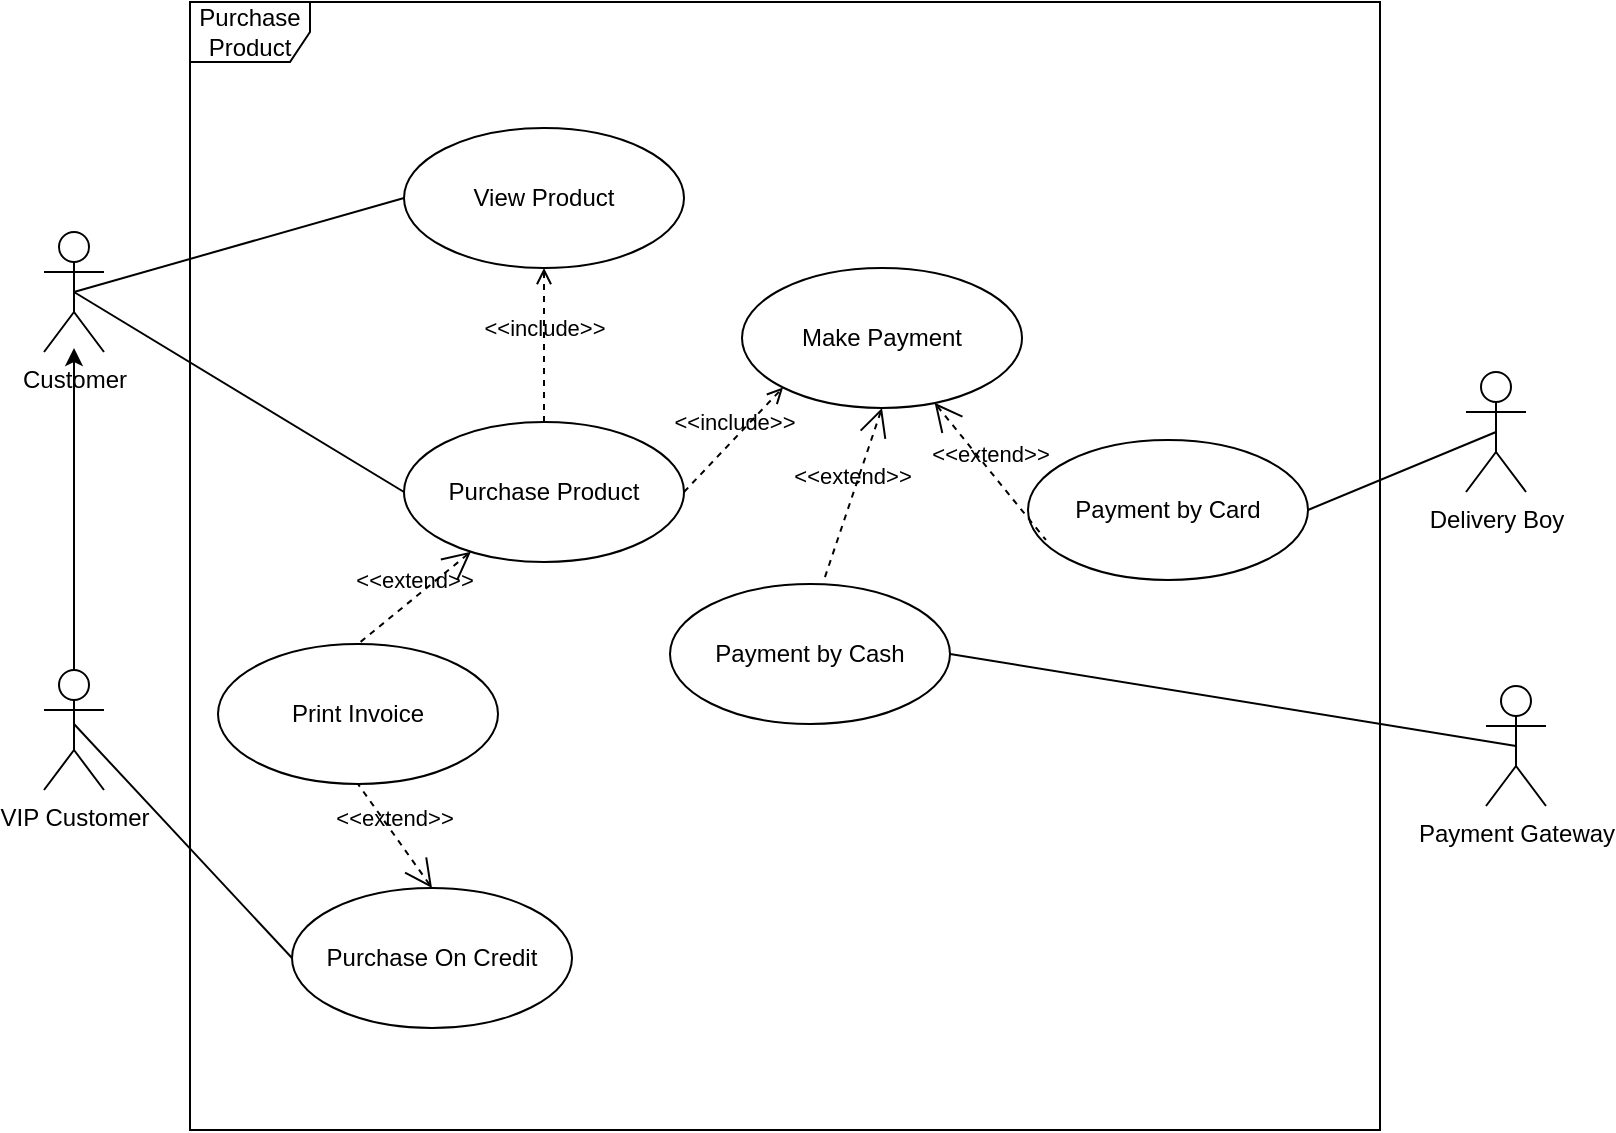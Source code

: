 <mxfile version="13.7.3" type="google" pages="3"><diagram id="-9plDRPbc1UW9rqlrqV8" name="Page-1"><mxGraphModel dx="868" dy="450" grid="0" gridSize="10" guides="1" tooltips="1" connect="1" arrows="1" fold="1" page="1" pageScale="1" pageWidth="1169" pageHeight="827" math="0" shadow="0"><root><mxCell id="0"/><mxCell id="1" parent="0"/><mxCell id="_B5rBHHADGjKw4k75PTC-1" value="&lt;font style=&quot;font-size: 12px&quot;&gt;Purchase Product&lt;/font&gt;" style="shape=umlFrame;whiteSpace=wrap;html=1;" vertex="1" parent="1"><mxGeometry x="126" y="3" width="595" height="564" as="geometry"/></mxCell><mxCell id="_B5rBHHADGjKw4k75PTC-2" value="Customer" style="shape=umlActor;verticalLabelPosition=bottom;verticalAlign=top;html=1;" vertex="1" parent="1"><mxGeometry x="53" y="118" width="30" height="60" as="geometry"/></mxCell><mxCell id="_B5rBHHADGjKw4k75PTC-9" style="edgeStyle=orthogonalEdgeStyle;rounded=0;orthogonalLoop=1;jettySize=auto;html=1;" edge="1" parent="1" source="_B5rBHHADGjKw4k75PTC-5"><mxGeometry relative="1" as="geometry"><mxPoint x="68" y="176" as="targetPoint"/></mxGeometry></mxCell><mxCell id="_B5rBHHADGjKw4k75PTC-5" value="VIP Customer" style="shape=umlActor;verticalLabelPosition=bottom;verticalAlign=top;html=1;" vertex="1" parent="1"><mxGeometry x="53" y="337" width="30" height="60" as="geometry"/></mxCell><mxCell id="_B5rBHHADGjKw4k75PTC-10" value="View Product" style="ellipse;whiteSpace=wrap;html=1;" vertex="1" parent="1"><mxGeometry x="233" y="66" width="140" height="70" as="geometry"/></mxCell><mxCell id="_B5rBHHADGjKw4k75PTC-11" value="Purchase Product" style="ellipse;whiteSpace=wrap;html=1;" vertex="1" parent="1"><mxGeometry x="233" y="213" width="140" height="70" as="geometry"/></mxCell><mxCell id="_B5rBHHADGjKw4k75PTC-17" value="Make Payment" style="ellipse;whiteSpace=wrap;html=1;" vertex="1" parent="1"><mxGeometry x="402" y="136" width="140" height="70" as="geometry"/></mxCell><mxCell id="_B5rBHHADGjKw4k75PTC-18" value="Delivery Boy" style="shape=umlActor;verticalLabelPosition=bottom;verticalAlign=top;html=1;" vertex="1" parent="1"><mxGeometry x="764" y="188" width="30" height="60" as="geometry"/></mxCell><mxCell id="_B5rBHHADGjKw4k75PTC-21" value="" style="endArrow=none;html=1;exitX=0.5;exitY=0.5;exitDx=0;exitDy=0;exitPerimeter=0;entryX=0;entryY=0.5;entryDx=0;entryDy=0;" edge="1" parent="1" source="_B5rBHHADGjKw4k75PTC-2" target="_B5rBHHADGjKw4k75PTC-10"><mxGeometry width="50" height="50" relative="1" as="geometry"><mxPoint x="103" y="164" as="sourcePoint"/><mxPoint x="153" y="114" as="targetPoint"/></mxGeometry></mxCell><mxCell id="_B5rBHHADGjKw4k75PTC-22" value="" style="endArrow=none;html=1;exitX=0.5;exitY=0.5;exitDx=0;exitDy=0;exitPerimeter=0;entryX=0;entryY=0.5;entryDx=0;entryDy=0;" edge="1" parent="1" source="_B5rBHHADGjKw4k75PTC-2" target="_B5rBHHADGjKw4k75PTC-11"><mxGeometry width="50" height="50" relative="1" as="geometry"><mxPoint x="78" y="158" as="sourcePoint"/><mxPoint x="312" y="100" as="targetPoint"/></mxGeometry></mxCell><mxCell id="_B5rBHHADGjKw4k75PTC-23" value="&amp;lt;&amp;lt;include&amp;gt;&amp;gt;" style="edgeStyle=none;html=1;endArrow=open;verticalAlign=bottom;dashed=1;labelBackgroundColor=none;exitX=0.5;exitY=0;exitDx=0;exitDy=0;entryX=0.5;entryY=1;entryDx=0;entryDy=0;" edge="1" parent="1" source="_B5rBHHADGjKw4k75PTC-11" target="_B5rBHHADGjKw4k75PTC-10"><mxGeometry width="160" relative="1" as="geometry"><mxPoint x="279" y="168" as="sourcePoint"/><mxPoint x="439" y="168" as="targetPoint"/></mxGeometry></mxCell><mxCell id="_B5rBHHADGjKw4k75PTC-25" value="&amp;lt;&amp;lt;include&amp;gt;&amp;gt;" style="edgeStyle=none;html=1;endArrow=open;verticalAlign=bottom;dashed=1;labelBackgroundColor=none;exitX=1;exitY=0.5;exitDx=0;exitDy=0;entryX=0;entryY=1;entryDx=0;entryDy=0;" edge="1" parent="1" source="_B5rBHHADGjKw4k75PTC-11" target="_B5rBHHADGjKw4k75PTC-17"><mxGeometry width="160" relative="1" as="geometry"><mxPoint x="295" y="181" as="sourcePoint"/><mxPoint x="382" y="135" as="targetPoint"/></mxGeometry></mxCell><mxCell id="_B5rBHHADGjKw4k75PTC-27" value="Print Invoice" style="ellipse;whiteSpace=wrap;html=1;" vertex="1" parent="1"><mxGeometry x="140" y="324" width="140" height="70" as="geometry"/></mxCell><mxCell id="_B5rBHHADGjKw4k75PTC-30" value="&amp;lt;&amp;lt;extend&amp;gt;&amp;gt;" style="edgeStyle=none;html=1;startArrow=open;endArrow=none;startSize=12;verticalAlign=bottom;dashed=1;labelBackgroundColor=none;entryX=0.5;entryY=0;entryDx=0;entryDy=0;" edge="1" parent="1" source="_B5rBHHADGjKw4k75PTC-11" target="_B5rBHHADGjKw4k75PTC-27"><mxGeometry width="160" relative="1" as="geometry"><mxPoint x="451" y="284" as="sourcePoint"/><mxPoint x="611" y="284" as="targetPoint"/></mxGeometry></mxCell><mxCell id="_B5rBHHADGjKw4k75PTC-31" value="Payment by Cash" style="ellipse;whiteSpace=wrap;html=1;" vertex="1" parent="1"><mxGeometry x="366" y="294" width="140" height="70" as="geometry"/></mxCell><mxCell id="_B5rBHHADGjKw4k75PTC-32" value="Payment by Card" style="ellipse;whiteSpace=wrap;html=1;" vertex="1" parent="1"><mxGeometry x="545" y="222" width="140" height="70" as="geometry"/></mxCell><mxCell id="_B5rBHHADGjKw4k75PTC-33" value="&amp;lt;&amp;lt;extend&amp;gt;&amp;gt;" style="edgeStyle=none;html=1;startArrow=open;endArrow=none;startSize=12;verticalAlign=bottom;dashed=1;labelBackgroundColor=none;entryX=0.55;entryY=-0.029;entryDx=0;entryDy=0;entryPerimeter=0;exitX=0.5;exitY=1;exitDx=0;exitDy=0;" edge="1" parent="1" source="_B5rBHHADGjKw4k75PTC-17" target="_B5rBHHADGjKw4k75PTC-31"><mxGeometry width="160" relative="1" as="geometry"><mxPoint x="276.467" y="287.855" as="sourcePoint"/><mxPoint x="220" y="334" as="targetPoint"/></mxGeometry></mxCell><mxCell id="_B5rBHHADGjKw4k75PTC-34" value="&amp;lt;&amp;lt;extend&amp;gt;&amp;gt;" style="edgeStyle=none;html=1;startArrow=open;endArrow=none;startSize=12;verticalAlign=bottom;dashed=1;labelBackgroundColor=none;entryX=0.064;entryY=0.714;entryDx=0;entryDy=0;entryPerimeter=0;" edge="1" parent="1" source="_B5rBHHADGjKw4k75PTC-17" target="_B5rBHHADGjKw4k75PTC-32"><mxGeometry width="160" relative="1" as="geometry"><mxPoint x="468" y="205" as="sourcePoint"/><mxPoint x="453" y="301.97" as="targetPoint"/></mxGeometry></mxCell><mxCell id="_B5rBHHADGjKw4k75PTC-35" value="Payment Gateway" style="shape=umlActor;verticalLabelPosition=bottom;verticalAlign=top;html=1;" vertex="1" parent="1"><mxGeometry x="774" y="345" width="30" height="60" as="geometry"/></mxCell><mxCell id="_B5rBHHADGjKw4k75PTC-36" value="" style="endArrow=none;html=1;exitX=1;exitY=0.5;exitDx=0;exitDy=0;entryX=0.5;entryY=0.5;entryDx=0;entryDy=0;entryPerimeter=0;" edge="1" parent="1" source="_B5rBHHADGjKw4k75PTC-32" target="_B5rBHHADGjKw4k75PTC-18"><mxGeometry width="50" height="50" relative="1" as="geometry"><mxPoint x="662" y="169" as="sourcePoint"/><mxPoint x="827" y="122" as="targetPoint"/></mxGeometry></mxCell><mxCell id="_B5rBHHADGjKw4k75PTC-37" value="" style="endArrow=none;html=1;exitX=1;exitY=0.5;exitDx=0;exitDy=0;entryX=0.5;entryY=0.5;entryDx=0;entryDy=0;entryPerimeter=0;" edge="1" parent="1" source="_B5rBHHADGjKw4k75PTC-31" target="_B5rBHHADGjKw4k75PTC-35"><mxGeometry width="50" height="50" relative="1" as="geometry"><mxPoint x="516" y="339" as="sourcePoint"/><mxPoint x="912" y="301" as="targetPoint"/></mxGeometry></mxCell><mxCell id="_B5rBHHADGjKw4k75PTC-38" value="Purchase On Credit" style="ellipse;whiteSpace=wrap;html=1;" vertex="1" parent="1"><mxGeometry x="177" y="446" width="140" height="70" as="geometry"/></mxCell><mxCell id="_B5rBHHADGjKw4k75PTC-39" value="" style="endArrow=none;html=1;exitX=0.5;exitY=0.5;exitDx=0;exitDy=0;exitPerimeter=0;entryX=0;entryY=0.5;entryDx=0;entryDy=0;" edge="1" parent="1" target="_B5rBHHADGjKw4k75PTC-38"><mxGeometry width="50" height="50" relative="1" as="geometry"><mxPoint x="68" y="364" as="sourcePoint"/><mxPoint x="233" y="464" as="targetPoint"/></mxGeometry></mxCell><mxCell id="_B5rBHHADGjKw4k75PTC-40" value="&amp;lt;&amp;lt;extend&amp;gt;&amp;gt;" style="edgeStyle=none;html=1;startArrow=open;endArrow=none;startSize=12;verticalAlign=bottom;dashed=1;labelBackgroundColor=none;entryX=0.5;entryY=1;entryDx=0;entryDy=0;exitX=0.5;exitY=0;exitDx=0;exitDy=0;" edge="1" parent="1" source="_B5rBHHADGjKw4k75PTC-38" target="_B5rBHHADGjKw4k75PTC-27"><mxGeometry width="160" relative="1" as="geometry"><mxPoint x="276.467" y="287.855" as="sourcePoint"/><mxPoint x="220" y="334" as="targetPoint"/></mxGeometry></mxCell></root></mxGraphModel></diagram><diagram id="2Ix8Bvl0VzwCPdyFaf0I" name="Page-2"><mxGraphModel dx="1470" dy="762" grid="0" gridSize="10" guides="1" tooltips="1" connect="1" arrows="1" fold="1" page="0" pageScale="1" pageWidth="2336" pageHeight="1654" background="#DBF7FF" math="0" shadow="0"><root><mxCell id="y3mRUAChekKpobh64gWn-0"/><mxCell id="y3mRUAChekKpobh64gWn-1" parent="y3mRUAChekKpobh64gWn-0"/><mxCell id="o6Udj3qJfh0w9kRUV46o-17" value="&lt;font style=&quot;font-size: 15px&quot;&gt;Necessary&amp;nbsp;Drugs&lt;/font&gt;" style="shape=umlFrame;whiteSpace=wrap;html=1;strokeWidth=1;align=center;width=158;height=41;shadow=0;sketch=0;" vertex="1" parent="y3mRUAChekKpobh64gWn-1"><mxGeometry x="80" y="86" width="1393" height="727" as="geometry"/></mxCell><mxCell id="lT7IkMJNBefyYVHlEWSi-34" value="Extends" style="endArrow=block;endSize=16;endFill=0;html=1;exitX=0.996;exitY=0.962;exitDx=0;exitDy=0;exitPerimeter=0;entryX=0.231;entryY=0.962;entryDx=0;entryDy=0;entryPerimeter=0;shadow=0;sketch=0;" edge="1" parent="y3mRUAChekKpobh64gWn-1" source="lT7IkMJNBefyYVHlEWSi-15" target="lT7IkMJNBefyYVHlEWSi-12"><mxGeometry width="160" relative="1" as="geometry"><mxPoint x="325" y="701" as="sourcePoint"/><mxPoint x="436" y="625" as="targetPoint"/><Array as="points"><mxPoint x="419" y="761"/></Array></mxGeometry></mxCell><mxCell id="lT7IkMJNBefyYVHlEWSi-64" value="" style="endArrow=diamondThin;endFill=1;endSize=24;html=1;exitX=0.575;exitY=0.023;exitDx=0;exitDy=0;exitPerimeter=0;entryX=0.381;entryY=1.154;entryDx=0;entryDy=0;entryPerimeter=0;shadow=0;sketch=0;" edge="1" parent="y3mRUAChekKpobh64gWn-1" source="lT7IkMJNBefyYVHlEWSi-9" target="lT7IkMJNBefyYVHlEWSi-3"><mxGeometry width="160" relative="1" as="geometry"><mxPoint x="506" y="430.002" as="sourcePoint"/><mxPoint x="474" y="428" as="targetPoint"/></mxGeometry></mxCell><mxCell id="lT7IkMJNBefyYVHlEWSi-66" value="" style="endArrow=diamondThin;endFill=1;endSize=24;html=1;exitX=0.5;exitY=0;exitDx=0;exitDy=0;entryX=-0.006;entryY=1.077;entryDx=0;entryDy=0;entryPerimeter=0;shadow=0;sketch=0;" edge="1" parent="y3mRUAChekKpobh64gWn-1" source="lT7IkMJNBefyYVHlEWSi-57" target="lT7IkMJNBefyYVHlEWSi-1"><mxGeometry width="160" relative="1" as="geometry"><mxPoint x="524.08" y="561.988" as="sourcePoint"/><mxPoint x="394" y="532" as="targetPoint"/><Array as="points"><mxPoint x="200" y="398"/></Array></mxGeometry></mxCell><mxCell id="lT7IkMJNBefyYVHlEWSi-67" value="" style="endArrow=diamondThin;endFill=1;endSize=24;html=1;exitX=1;exitY=0.5;exitDx=0;exitDy=0;entryX=0.381;entryY=0.009;entryDx=0;entryDy=0;entryPerimeter=0;rounded=1;shadow=0;sketch=0;" edge="1" parent="y3mRUAChekKpobh64gWn-1" source="lT7IkMJNBefyYVHlEWSi-5" target="lT7IkMJNBefyYVHlEWSi-0"><mxGeometry width="160" relative="1" as="geometry"><mxPoint x="376" y="526" as="sourcePoint"/><mxPoint x="499.04" y="398.002" as="targetPoint"/><Array as="points"><mxPoint x="474" y="269"/></Array></mxGeometry></mxCell><mxCell id="lT7IkMJNBefyYVHlEWSi-4" value="Category" style="swimlane;fontStyle=1;align=center;verticalAlign=top;childLayout=stackLayout;horizontal=1;startSize=26;horizontalStack=0;resizeParent=1;resizeParentMax=0;resizeLast=0;collapsible=1;marginBottom=0;shadow=0;sketch=0;" vertex="1" parent="y3mRUAChekKpobh64gWn-1"><mxGeometry x="117" y="232" width="160" height="86" as="geometry"/></mxCell><mxCell id="lT7IkMJNBefyYVHlEWSi-5" value="+ Name: string" style="text;align=left;verticalAlign=top;spacingLeft=4;spacingRight=4;overflow=hidden;rotatable=0;points=[[0,0.5],[1,0.5]];portConstraint=eastwest;shadow=0;sketch=0;" vertex="1" parent="lT7IkMJNBefyYVHlEWSi-4"><mxGeometry y="26" width="160" height="26" as="geometry"/></mxCell><mxCell id="lT7IkMJNBefyYVHlEWSi-6" value="" style="line;strokeWidth=1;align=left;verticalAlign=middle;spacingTop=-1;spacingLeft=3;spacingRight=3;rotatable=0;labelPosition=right;points=[];portConstraint=eastwest;shadow=0;sketch=0;" vertex="1" parent="lT7IkMJNBefyYVHlEWSi-4"><mxGeometry y="52" width="160" height="8" as="geometry"/></mxCell><mxCell id="lT7IkMJNBefyYVHlEWSi-7" value="+ GetCategory(int): Category " style="text;align=left;verticalAlign=top;spacingLeft=4;spacingRight=4;overflow=hidden;rotatable=0;points=[[0,0.5],[1,0.5]];portConstraint=eastwest;shadow=0;sketch=0;" vertex="1" parent="lT7IkMJNBefyYVHlEWSi-4"><mxGeometry y="60" width="160" height="26" as="geometry"/></mxCell><mxCell id="o6Udj3qJfh0w9kRUV46o-1" value="" style="endArrow=diamondThin;endFill=0;endSize=24;html=1;exitX=1.019;exitY=1.038;exitDx=0;exitDy=0;exitPerimeter=0;entryX=0.5;entryY=0;entryDx=0;entryDy=0;shadow=0;sketch=0;" edge="1" parent="y3mRUAChekKpobh64gWn-1" source="lT7IkMJNBefyYVHlEWSi-1" target="lT7IkMJNBefyYVHlEWSi-45"><mxGeometry width="160" relative="1" as="geometry"><mxPoint x="515.96" y="248.988" as="sourcePoint"/><mxPoint x="518" y="355.022" as="targetPoint"/><Array as="points"><mxPoint x="852" y="399"/></Array></mxGeometry></mxCell><mxCell id="o6Udj3qJfh0w9kRUV46o-2" value="" style="endArrow=diamondThin;endFill=0;endSize=24;html=1;exitX=1.038;exitY=0.679;exitDx=0;exitDy=0;entryX=0.456;entryY=0.962;entryDx=0;entryDy=0;entryPerimeter=0;exitPerimeter=0;shadow=0;sketch=0;" edge="1" parent="y3mRUAChekKpobh64gWn-1" source="lT7IkMJNBefyYVHlEWSi-1" target="lT7IkMJNBefyYVHlEWSi-76"><mxGeometry width="160" relative="1" as="geometry"><mxPoint x="591" y="369.998" as="sourcePoint"/><mxPoint x="875.96" y="419.01" as="targetPoint"/><Array as="points"><mxPoint x="850" y="380"/></Array></mxGeometry></mxCell><mxCell id="o6Udj3qJfh0w9kRUV46o-3" value="" style="endArrow=diamondThin;endFill=0;endSize=24;html=1;exitX=1;exitY=0.5;exitDx=0;exitDy=0;entryX=0.513;entryY=1;entryDx=0;entryDy=0;entryPerimeter=0;shadow=0;sketch=0;" edge="1" parent="y3mRUAChekKpobh64gWn-1" source="lT7IkMJNBefyYVHlEWSi-46" target="lT7IkMJNBefyYVHlEWSi-25"><mxGeometry width="160" relative="1" as="geometry"><mxPoint x="586" y="396" as="sourcePoint"/><mxPoint x="866.96" y="337.012" as="targetPoint"/><Array as="points"><mxPoint x="1114" y="499"/></Array></mxGeometry></mxCell><mxCell id="o6Udj3qJfh0w9kRUV46o-4" value="" style="endArrow=diamondThin;endFill=0;endSize=24;html=1;exitX=0.994;exitY=0.786;exitDx=0;exitDy=0;entryX=0.5;entryY=0;entryDx=0;entryDy=0;exitPerimeter=0;shadow=0;sketch=0;" edge="1" parent="y3mRUAChekKpobh64gWn-1" source="lT7IkMJNBefyYVHlEWSi-74" target="lT7IkMJNBefyYVHlEWSi-22"><mxGeometry width="160" relative="1" as="geometry"><mxPoint x="944" y="289.004" as="sourcePoint"/><mxPoint x="1114.04" y="223" as="targetPoint"/><Array as="points"><mxPoint x="1113.96" y="289"/></Array></mxGeometry></mxCell><mxCell id="o6Udj3qJfh0w9kRUV46o-8" value="" style="endArrow=diamondThin;endFill=1;endSize=24;html=1;entryX=0.463;entryY=-0.035;entryDx=0;entryDy=0;rounded=1;entryPerimeter=0;shadow=0;sketch=0;" edge="1" parent="y3mRUAChekKpobh64gWn-1" target="lT7IkMJNBefyYVHlEWSi-41"><mxGeometry width="160" relative="1" as="geometry"><mxPoint x="936" y="267" as="sourcePoint"/><mxPoint x="1141" y="344.978" as="targetPoint"/><Array as="points"><mxPoint x="1344" y="267"/></Array></mxGeometry></mxCell><mxCell id="o6Udj3qJfh0w9kRUV46o-9" value="" style="endArrow=diamondThin;endFill=1;endSize=24;html=1;exitX=1.013;exitY=0.908;exitDx=0;exitDy=0;rounded=1;entryX=0.481;entryY=1.038;entryDx=0;entryDy=0;entryPerimeter=0;exitPerimeter=0;shadow=0;sketch=0;" edge="1" parent="y3mRUAChekKpobh64gWn-1" source="lT7IkMJNBefyYVHlEWSi-46" target="lT7IkMJNBefyYVHlEWSi-44"><mxGeometry width="160" relative="1" as="geometry"><mxPoint x="944" y="523" as="sourcePoint"/><mxPoint x="1349" y="439" as="targetPoint"/><Array as="points"><mxPoint x="1347" y="525"/></Array></mxGeometry></mxCell><mxCell id="o6Udj3qJfh0w9kRUV46o-10" value="" style="endArrow=diamondThin;endFill=1;endSize=24;html=1;entryX=0.5;entryY=0;entryDx=0;entryDy=0;shadow=0;sketch=0;" edge="1" parent="y3mRUAChekKpobh64gWn-1" target="lT7IkMJNBefyYVHlEWSi-73"><mxGeometry width="160" relative="1" as="geometry"><mxPoint x="1046" y="165" as="sourcePoint"/><mxPoint x="746.96" y="152.002" as="targetPoint"/><Array as="points"><mxPoint x="856" y="165"/></Array></mxGeometry></mxCell><mxCell id="lT7IkMJNBefyYVHlEWSi-26" value="PercentageDiscount" style="swimlane;fontStyle=1;align=center;verticalAlign=top;childLayout=stackLayout;horizontal=1;startSize=26;horizontalStack=0;resizeParent=1;resizeParentMax=0;resizeLast=0;collapsible=1;marginBottom=0;shadow=0;sketch=0;" vertex="1" parent="y3mRUAChekKpobh64gWn-1"><mxGeometry x="557" y="706" width="246" height="86" as="geometry"/></mxCell><mxCell id="lT7IkMJNBefyYVHlEWSi-27" value="+ Amount: double" style="text;align=left;verticalAlign=top;spacingLeft=4;spacingRight=4;overflow=hidden;rotatable=0;points=[[0,0.5],[1,0.5]];portConstraint=eastwest;shadow=0;sketch=0;" vertex="1" parent="lT7IkMJNBefyYVHlEWSi-26"><mxGeometry y="26" width="246" height="26" as="geometry"/></mxCell><mxCell id="lT7IkMJNBefyYVHlEWSi-28" value="" style="line;strokeWidth=1;align=left;verticalAlign=middle;spacingTop=-1;spacingLeft=3;spacingRight=3;rotatable=0;labelPosition=right;points=[];portConstraint=eastwest;shadow=0;sketch=0;" vertex="1" parent="lT7IkMJNBefyYVHlEWSi-26"><mxGeometry y="52" width="246" height="8" as="geometry"/></mxCell><mxCell id="lT7IkMJNBefyYVHlEWSi-29" value="+ CalculatePriceAfterDiscount(price): double" style="text;align=left;verticalAlign=top;spacingLeft=4;spacingRight=4;overflow=hidden;rotatable=0;points=[[0,0.5],[1,0.5]];portConstraint=eastwest;shadow=0;sketch=0;" vertex="1" parent="lT7IkMJNBefyYVHlEWSi-26"><mxGeometry y="60" width="246" height="26" as="geometry"/></mxCell><mxCell id="o6Udj3qJfh0w9kRUV46o-11" value="Extends" style="endArrow=block;endSize=16;endFill=0;html=1;exitX=0.004;exitY=0.75;exitDx=0;exitDy=0;exitPerimeter=0;entryX=0.738;entryY=1;entryDx=0;entryDy=0;entryPerimeter=0;shadow=0;sketch=0;" edge="1" parent="y3mRUAChekKpobh64gWn-1" source="lT7IkMJNBefyYVHlEWSi-28" target="lT7IkMJNBefyYVHlEWSi-12"><mxGeometry width="160" relative="1" as="geometry"><mxPoint x="398" y="772.988" as="sourcePoint"/><mxPoint x="507" y="626" as="targetPoint"/><Array as="points"><mxPoint x="500" y="764"/></Array></mxGeometry></mxCell><mxCell id="o6Udj3qJfh0w9kRUV46o-12" value="" style="endArrow=diamondThin;endFill=1;endSize=24;html=1;entryX=0.575;entryY=0;entryDx=0;entryDy=0;entryPerimeter=0;exitX=0.481;exitY=0.962;exitDx=0;exitDy=0;exitPerimeter=0;shadow=0;sketch=0;" edge="1" parent="y3mRUAChekKpobh64gWn-1" source="lT7IkMJNBefyYVHlEWSi-21" target="lT7IkMJNBefyYVHlEWSi-0"><mxGeometry width="160" relative="1" as="geometry"><mxPoint x="685" y="112" as="sourcePoint"/><mxPoint x="684.96" y="173.002" as="targetPoint"/></mxGeometry></mxCell><mxCell id="lT7IkMJNBefyYVHlEWSi-22" value="Stock" style="swimlane;fontStyle=1;align=center;verticalAlign=top;childLayout=stackLayout;horizontal=1;startSize=26;horizontalStack=0;resizeParent=1;resizeParentMax=0;resizeLast=0;collapsible=1;marginBottom=0;shadow=0;sketch=0;" vertex="1" parent="y3mRUAChekKpobh64gWn-1"><mxGeometry x="1032" y="338" width="160" height="86" as="geometry"/></mxCell><mxCell id="lT7IkMJNBefyYVHlEWSi-23" value="+ Quantity: int" style="text;align=left;verticalAlign=top;spacingLeft=4;spacingRight=4;overflow=hidden;rotatable=0;points=[[0,0.5],[1,0.5]];portConstraint=eastwest;shadow=0;sketch=0;" vertex="1" parent="lT7IkMJNBefyYVHlEWSi-22"><mxGeometry y="26" width="160" height="26" as="geometry"/></mxCell><mxCell id="lT7IkMJNBefyYVHlEWSi-24" value="" style="line;strokeWidth=1;align=left;verticalAlign=middle;spacingTop=-1;spacingLeft=3;spacingRight=3;rotatable=0;labelPosition=right;points=[];portConstraint=eastwest;shadow=0;sketch=0;" vertex="1" parent="lT7IkMJNBefyYVHlEWSi-22"><mxGeometry y="52" width="160" height="8" as="geometry"/></mxCell><mxCell id="lT7IkMJNBefyYVHlEWSi-25" value="+ method(type): type" style="text;align=left;verticalAlign=top;spacingLeft=4;spacingRight=4;overflow=hidden;rotatable=0;points=[[0,0.5],[1,0.5]];portConstraint=eastwest;shadow=0;sketch=0;" vertex="1" parent="lT7IkMJNBefyYVHlEWSi-22"><mxGeometry y="60" width="160" height="26" as="geometry"/></mxCell><mxCell id="lT7IkMJNBefyYVHlEWSi-41" value="Payment" style="swimlane;fontStyle=1;align=center;verticalAlign=top;childLayout=stackLayout;horizontal=1;startSize=26;horizontalStack=0;resizeParent=1;resizeParentMax=0;resizeLast=0;collapsible=1;marginBottom=0;shadow=0;sketch=0;" vertex="1" parent="y3mRUAChekKpobh64gWn-1"><mxGeometry x="1270" y="338" width="160" height="94" as="geometry"/></mxCell><mxCell id="lT7IkMJNBefyYVHlEWSi-42" value="+ Amount: double&#10;+ PaymentType: string" style="text;align=left;verticalAlign=top;spacingLeft=4;spacingRight=4;overflow=hidden;rotatable=0;points=[[0,0.5],[1,0.5]];portConstraint=eastwest;shadow=0;sketch=0;" vertex="1" parent="lT7IkMJNBefyYVHlEWSi-41"><mxGeometry y="26" width="160" height="34" as="geometry"/></mxCell><mxCell id="lT7IkMJNBefyYVHlEWSi-43" value="" style="line;strokeWidth=1;align=left;verticalAlign=middle;spacingTop=-1;spacingLeft=3;spacingRight=3;rotatable=0;labelPosition=right;points=[];portConstraint=eastwest;shadow=0;sketch=0;" vertex="1" parent="lT7IkMJNBefyYVHlEWSi-41"><mxGeometry y="60" width="160" height="8" as="geometry"/></mxCell><mxCell id="lT7IkMJNBefyYVHlEWSi-44" value="+ method(type): type" style="text;align=left;verticalAlign=top;spacingLeft=4;spacingRight=4;overflow=hidden;rotatable=0;points=[[0,0.5],[1,0.5]];portConstraint=eastwest;shadow=0;sketch=0;" vertex="1" parent="lT7IkMJNBefyYVHlEWSi-41"><mxGeometry y="68" width="160" height="26" as="geometry"/></mxCell><mxCell id="lT7IkMJNBefyYVHlEWSi-57" value="MedicineImage" style="swimlane;fontStyle=1;align=center;verticalAlign=top;childLayout=stackLayout;horizontal=1;startSize=26;horizontalStack=0;resizeParent=1;resizeParentMax=0;resizeLast=0;collapsible=1;marginBottom=0;shadow=0;sketch=0;" vertex="1" parent="y3mRUAChekKpobh64gWn-1"><mxGeometry x="121" y="433" width="160" height="100" as="geometry"/></mxCell><mxCell id="lT7IkMJNBefyYVHlEWSi-58" value="+ Url: string&#10;+ AlternativeText: string" style="text;align=left;verticalAlign=top;spacingLeft=4;spacingRight=4;overflow=hidden;rotatable=0;points=[[0,0.5],[1,0.5]];portConstraint=eastwest;shadow=0;sketch=0;" vertex="1" parent="lT7IkMJNBefyYVHlEWSi-57"><mxGeometry y="26" width="160" height="41" as="geometry"/></mxCell><mxCell id="lT7IkMJNBefyYVHlEWSi-59" value="" style="line;strokeWidth=1;align=left;verticalAlign=middle;spacingTop=-1;spacingLeft=3;spacingRight=3;rotatable=0;labelPosition=right;points=[];portConstraint=eastwest;shadow=0;sketch=0;" vertex="1" parent="lT7IkMJNBefyYVHlEWSi-57"><mxGeometry y="67" width="160" height="8" as="geometry"/></mxCell><mxCell id="lT7IkMJNBefyYVHlEWSi-60" value="+ ChangeImage(int): string" style="text;align=left;verticalAlign=top;spacingLeft=4;spacingRight=4;overflow=hidden;rotatable=0;points=[[0,0.5],[1,0.5]];portConstraint=eastwest;shadow=0;sketch=0;" vertex="1" parent="lT7IkMJNBefyYVHlEWSi-57"><mxGeometry y="75" width="160" height="25" as="geometry"/></mxCell><mxCell id="lT7IkMJNBefyYVHlEWSi-0" value="Medicine" style="swimlane;fontStyle=1;align=center;verticalAlign=top;childLayout=stackLayout;horizontal=1;startSize=26;horizontalStack=0;resizeParent=1;resizeParentMax=0;resizeLast=0;collapsible=1;marginBottom=0;shadow=0;sketch=0;" vertex="1" parent="y3mRUAChekKpobh64gWn-1"><mxGeometry x="414" y="318" width="160" height="113" as="geometry"/></mxCell><mxCell id="lT7IkMJNBefyYVHlEWSi-1" value="+ Name: string&#10;+ Description: string&#10;+ Price: double" style="text;align=left;verticalAlign=bottom;spacingLeft=4;spacingRight=4;overflow=hidden;rotatable=0;points=[[0,0.5],[1,0.5]];portConstraint=eastwest;strokeWidth=1;horizontal=1;spacing=3;shadow=0;sketch=0;" vertex="1" parent="lT7IkMJNBefyYVHlEWSi-0"><mxGeometry y="26" width="160" height="53" as="geometry"/></mxCell><mxCell id="lT7IkMJNBefyYVHlEWSi-2" value="" style="line;strokeWidth=1;align=left;verticalAlign=middle;spacingTop=-1;spacingLeft=3;spacingRight=3;rotatable=0;labelPosition=right;points=[];portConstraint=eastwest;shadow=0;sketch=0;" vertex="1" parent="lT7IkMJNBefyYVHlEWSi-0"><mxGeometry y="79" width="160" height="8" as="geometry"/></mxCell><mxCell id="lT7IkMJNBefyYVHlEWSi-3" value="+ method(type): type" style="text;align=left;verticalAlign=top;spacingLeft=4;spacingRight=4;overflow=hidden;rotatable=0;points=[[0,0.5],[1,0.5]];portConstraint=eastwest;shadow=0;sketch=0;" vertex="1" parent="lT7IkMJNBefyYVHlEWSi-0"><mxGeometry y="87" width="160" height="26" as="geometry"/></mxCell><mxCell id="lT7IkMJNBefyYVHlEWSi-18" value="MedicineReview" style="swimlane;fontStyle=1;align=center;verticalAlign=top;childLayout=stackLayout;horizontal=1;startSize=26;horizontalStack=0;resizeParent=1;resizeParentMax=0;resizeLast=0;collapsible=1;marginBottom=0;shadow=0;sketch=0;" vertex="1" parent="y3mRUAChekKpobh64gWn-1"><mxGeometry x="429" y="113" width="160" height="95" as="geometry"/></mxCell><mxCell id="lT7IkMJNBefyYVHlEWSi-19" value="+ Rating: double&#10;+ Comment: string" style="text;align=left;verticalAlign=top;spacingLeft=4;spacingRight=4;overflow=hidden;rotatable=0;points=[[0,0.5],[1,0.5]];portConstraint=eastwest;shadow=0;sketch=0;" vertex="1" parent="lT7IkMJNBefyYVHlEWSi-18"><mxGeometry y="26" width="160" height="35" as="geometry"/></mxCell><mxCell id="lT7IkMJNBefyYVHlEWSi-20" value="" style="line;strokeWidth=1;align=left;verticalAlign=middle;spacingTop=-1;spacingLeft=3;spacingRight=3;rotatable=0;labelPosition=right;points=[];portConstraint=eastwest;shadow=0;sketch=0;" vertex="1" parent="lT7IkMJNBefyYVHlEWSi-18"><mxGeometry y="61" width="160" height="8" as="geometry"/></mxCell><mxCell id="lT7IkMJNBefyYVHlEWSi-21" value="+ GetReview(type): type" style="text;align=left;verticalAlign=top;spacingLeft=4;spacingRight=4;overflow=hidden;rotatable=0;points=[[0,0.5],[1,0.5]];portConstraint=eastwest;shadow=0;sketch=0;" vertex="1" parent="lT7IkMJNBefyYVHlEWSi-18"><mxGeometry y="69" width="160" height="26" as="geometry"/></mxCell><mxCell id="lT7IkMJNBefyYVHlEWSi-45" value="Order" style="swimlane;fontStyle=1;align=center;verticalAlign=top;childLayout=stackLayout;horizontal=1;startSize=26;horizontalStack=0;resizeParent=1;resizeParentMax=0;resizeLast=0;collapsible=1;marginBottom=0;shadow=0;sketch=0;" vertex="1" parent="y3mRUAChekKpobh64gWn-1"><mxGeometry x="772" y="440" width="160" height="125" as="geometry"/></mxCell><mxCell id="lT7IkMJNBefyYVHlEWSi-46" value="+ TotalPrice: double&#10;+ ShippingAdress: string&#10;+ OrderDate: DateTime&#10;+ DelivaryStatus: string" style="text;align=left;verticalAlign=top;spacingLeft=4;spacingRight=4;overflow=hidden;rotatable=0;points=[[0,0.5],[1,0.5]];portConstraint=eastwest;shadow=0;sketch=0;" vertex="1" parent="lT7IkMJNBefyYVHlEWSi-45"><mxGeometry y="26" width="160" height="65" as="geometry"/></mxCell><mxCell id="lT7IkMJNBefyYVHlEWSi-47" value="" style="line;strokeWidth=1;align=left;verticalAlign=middle;spacingTop=-1;spacingLeft=3;spacingRight=3;rotatable=0;labelPosition=right;points=[];portConstraint=eastwest;shadow=0;sketch=0;" vertex="1" parent="lT7IkMJNBefyYVHlEWSi-45"><mxGeometry y="91" width="160" height="8" as="geometry"/></mxCell><mxCell id="lT7IkMJNBefyYVHlEWSi-48" value="+ method(type): type" style="text;align=left;verticalAlign=top;spacingLeft=4;spacingRight=4;overflow=hidden;rotatable=0;points=[[0,0.5],[1,0.5]];portConstraint=eastwest;shadow=0;sketch=0;" vertex="1" parent="lT7IkMJNBefyYVHlEWSi-45"><mxGeometry y="99" width="160" height="26" as="geometry"/></mxCell><mxCell id="lT7IkMJNBefyYVHlEWSi-49" value="Supplier" style="swimlane;fontStyle=1;align=center;verticalAlign=top;childLayout=stackLayout;horizontal=1;startSize=26;horizontalStack=0;resizeParent=1;resizeParentMax=0;resizeLast=0;collapsible=1;marginBottom=0;shadow=0;sketch=0;" vertex="1" parent="y3mRUAChekKpobh64gWn-1"><mxGeometry x="1048" y="117.5" width="160" height="103" as="geometry"/></mxCell><mxCell id="lT7IkMJNBefyYVHlEWSi-50" value="+ CompanyName: string&#10;+ CompanyAdress: string" style="text;align=left;verticalAlign=top;spacingLeft=4;spacingRight=4;overflow=hidden;rotatable=0;points=[[0,0.5],[1,0.5]];portConstraint=eastwest;shadow=0;sketch=0;" vertex="1" parent="lT7IkMJNBefyYVHlEWSi-49"><mxGeometry y="26" width="160" height="43" as="geometry"/></mxCell><mxCell id="lT7IkMJNBefyYVHlEWSi-51" value="" style="line;strokeWidth=1;align=left;verticalAlign=middle;spacingTop=-1;spacingLeft=3;spacingRight=3;rotatable=0;labelPosition=right;points=[];portConstraint=eastwest;shadow=0;sketch=0;" vertex="1" parent="lT7IkMJNBefyYVHlEWSi-49"><mxGeometry y="69" width="160" height="8" as="geometry"/></mxCell><mxCell id="lT7IkMJNBefyYVHlEWSi-52" value="+ method(type): type" style="text;align=left;verticalAlign=top;spacingLeft=4;spacingRight=4;overflow=hidden;rotatable=0;points=[[0,0.5],[1,0.5]];portConstraint=eastwest;shadow=0;sketch=0;" vertex="1" parent="lT7IkMJNBefyYVHlEWSi-49"><mxGeometry y="77" width="160" height="26" as="geometry"/></mxCell><mxCell id="lT7IkMJNBefyYVHlEWSi-73" value="Purchase" style="swimlane;fontStyle=1;align=center;verticalAlign=top;childLayout=stackLayout;horizontal=1;startSize=26;horizontalStack=0;resizeParent=1;resizeParentMax=0;resizeLast=0;collapsible=1;marginBottom=0;shadow=0;sketch=0;" vertex="1" parent="y3mRUAChekKpobh64gWn-1"><mxGeometry x="776" y="213.5" width="160" height="123" as="geometry"/></mxCell><mxCell id="lT7IkMJNBefyYVHlEWSi-74" value="+ Quantity: type&#10;+TotalBill: double&#10;+ProductReceiveDate: DateTime&#10;+Status: string" style="text;align=left;verticalAlign=top;spacingLeft=4;spacingRight=4;overflow=hidden;rotatable=0;points=[[0,0.5],[1,0.5]];portConstraint=eastwest;shadow=0;sketch=0;" vertex="1" parent="lT7IkMJNBefyYVHlEWSi-73"><mxGeometry y="26" width="160" height="63" as="geometry"/></mxCell><mxCell id="lT7IkMJNBefyYVHlEWSi-75" value="" style="line;strokeWidth=1;align=left;verticalAlign=middle;spacingTop=-1;spacingLeft=3;spacingRight=3;rotatable=0;labelPosition=right;points=[];portConstraint=eastwest;shadow=0;sketch=0;" vertex="1" parent="lT7IkMJNBefyYVHlEWSi-73"><mxGeometry y="89" width="160" height="8" as="geometry"/></mxCell><mxCell id="lT7IkMJNBefyYVHlEWSi-76" value="+ method(type): type" style="text;align=left;verticalAlign=top;spacingLeft=4;spacingRight=4;overflow=hidden;rotatable=0;points=[[0,0.5],[1,0.5]];portConstraint=eastwest;shadow=0;sketch=0;" vertex="1" parent="lT7IkMJNBefyYVHlEWSi-73"><mxGeometry y="97" width="160" height="26" as="geometry"/></mxCell><mxCell id="o6Udj3qJfh0w9kRUV46o-15" value="" style="endArrow=diamondThin;endFill=1;endSize=24;html=1;exitX=1.006;exitY=0.806;exitDx=0;exitDy=0;rounded=1;entryX=1;entryY=0.5;entryDx=0;entryDy=0;exitPerimeter=0;shadow=0;sketch=0;" edge="1" parent="y3mRUAChekKpobh64gWn-1" source="lT7IkMJNBefyYVHlEWSi-38" target="lT7IkMJNBefyYVHlEWSi-50"><mxGeometry width="160" relative="1" as="geometry"><mxPoint x="932.0" y="742.03" as="sourcePoint"/><mxPoint x="1344.88" y="649.998" as="targetPoint"/><Array as="points"><mxPoint x="1444" y="742"/><mxPoint x="1449" y="165"/></Array></mxGeometry></mxCell><mxCell id="lT7IkMJNBefyYVHlEWSi-14" value="FixedAmountDiscount" style="swimlane;fontStyle=1;align=center;verticalAlign=top;childLayout=stackLayout;horizontal=1;startSize=26;horizontalStack=0;resizeParent=1;resizeParentMax=0;resizeLast=0;collapsible=1;marginBottom=0;shadow=0;sketch=0;" vertex="1" parent="y3mRUAChekKpobh64gWn-1"><mxGeometry x="112" y="710" width="247" height="86" as="geometry"/></mxCell><mxCell id="lT7IkMJNBefyYVHlEWSi-15" value="+ Amount: double" style="text;align=left;verticalAlign=top;spacingLeft=4;spacingRight=4;overflow=hidden;rotatable=0;points=[[0,0.5],[1,0.5]];portConstraint=eastwest;shadow=0;sketch=0;" vertex="1" parent="lT7IkMJNBefyYVHlEWSi-14"><mxGeometry y="26" width="247" height="26" as="geometry"/></mxCell><mxCell id="lT7IkMJNBefyYVHlEWSi-16" value="" style="line;strokeWidth=1;align=left;verticalAlign=middle;spacingTop=-1;spacingLeft=3;spacingRight=3;rotatable=0;labelPosition=right;points=[];portConstraint=eastwest;shadow=0;sketch=0;" vertex="1" parent="lT7IkMJNBefyYVHlEWSi-14"><mxGeometry y="52" width="247" height="8" as="geometry"/></mxCell><mxCell id="lT7IkMJNBefyYVHlEWSi-17" value="+ CalculatePriceAfterDiscount(price): double" style="text;align=left;verticalAlign=top;spacingLeft=4;spacingRight=4;overflow=hidden;rotatable=0;points=[[0,0.5],[1,0.5]];portConstraint=eastwest;shadow=0;sketch=0;" vertex="1" parent="lT7IkMJNBefyYVHlEWSi-14"><mxGeometry y="60" width="247" height="26" as="geometry"/></mxCell><mxCell id="lT7IkMJNBefyYVHlEWSi-9" value="Discount" style="swimlane;fontStyle=3;align=center;verticalAlign=top;childLayout=stackLayout;horizontal=1;startSize=26;horizontalStack=0;resizeParent=1;resizeParentMax=0;resizeLast=0;collapsible=1;marginBottom=0;shadow=0;sketch=0;" vertex="1" parent="y3mRUAChekKpobh64gWn-1"><mxGeometry x="382" y="535" width="160" height="86" as="geometry"/></mxCell><mxCell id="lT7IkMJNBefyYVHlEWSi-10" value="+ Amount: double" style="text;align=left;verticalAlign=top;spacingLeft=4;spacingRight=4;overflow=hidden;rotatable=0;points=[[0,0.5],[1,0.5]];portConstraint=eastwest;shadow=0;sketch=0;" vertex="1" parent="lT7IkMJNBefyYVHlEWSi-9"><mxGeometry y="26" width="160" height="26" as="geometry"/></mxCell><mxCell id="lT7IkMJNBefyYVHlEWSi-11" value="" style="line;strokeWidth=1;align=left;verticalAlign=middle;spacingTop=-1;spacingLeft=3;spacingRight=3;rotatable=0;labelPosition=right;points=[];portConstraint=eastwest;shadow=0;sketch=0;" vertex="1" parent="lT7IkMJNBefyYVHlEWSi-9"><mxGeometry y="52" width="160" height="8" as="geometry"/></mxCell><mxCell id="lT7IkMJNBefyYVHlEWSi-12" value="+ method(type): type" style="text;align=left;verticalAlign=top;spacingLeft=4;spacingRight=4;overflow=hidden;rotatable=0;points=[[0,0.5],[1,0.5]];portConstraint=eastwest;shadow=0;sketch=0;" vertex="1" parent="lT7IkMJNBefyYVHlEWSi-9"><mxGeometry y="60" width="160" height="26" as="geometry"/></mxCell><mxCell id="o6Udj3qJfh0w9kRUV46o-19" value="" style="endArrow=diamondThin;endFill=0;endSize=24;html=1;exitX=0.5;exitY=0;exitDx=0;exitDy=0;entryX=0.5;entryY=1;entryDx=0;entryDy=0;shadow=0;sketch=0;" edge="1" parent="y3mRUAChekKpobh64gWn-1" source="lT7IkMJNBefyYVHlEWSi-37" target="lT7IkMJNBefyYVHlEWSi-45"><mxGeometry width="160" relative="1" as="geometry"><mxPoint x="942" y="508.5" as="sourcePoint"/><mxPoint x="909" y="565" as="targetPoint"/><Array as="points"><mxPoint x="1004" y="634"/><mxPoint x="852" y="634"/></Array></mxGeometry></mxCell><mxCell id="lT7IkMJNBefyYVHlEWSi-37" value="NormalUser" style="swimlane;fontStyle=1;align=center;verticalAlign=top;childLayout=stackLayout;horizontal=1;startSize=26;horizontalStack=0;resizeParent=1;resizeParentMax=0;resizeLast=0;collapsible=1;marginBottom=0;shadow=0;sketch=0;" vertex="1" parent="y3mRUAChekKpobh64gWn-1"><mxGeometry x="924" y="664" width="160" height="124" as="geometry"/></mxCell><mxCell id="lT7IkMJNBefyYVHlEWSi-38" value="+ Name: string&#10;+ Address: string&#10;+ ContactNo: PhoneNumber&#10;+ Email: email" style="text;align=left;verticalAlign=top;spacingLeft=4;spacingRight=4;overflow=hidden;rotatable=0;points=[[0,0.5],[1,0.5]];portConstraint=eastwest;shadow=0;sketch=0;" vertex="1" parent="lT7IkMJNBefyYVHlEWSi-37"><mxGeometry y="26" width="160" height="62" as="geometry"/></mxCell><mxCell id="lT7IkMJNBefyYVHlEWSi-39" value="" style="line;strokeWidth=1;align=left;verticalAlign=middle;spacingTop=-1;spacingLeft=3;spacingRight=3;rotatable=0;labelPosition=right;points=[];portConstraint=eastwest;shadow=0;sketch=0;" vertex="1" parent="lT7IkMJNBefyYVHlEWSi-37"><mxGeometry y="88" width="160" height="8" as="geometry"/></mxCell><mxCell id="lT7IkMJNBefyYVHlEWSi-40" value="+ method(type): type" style="text;align=left;verticalAlign=top;spacingLeft=4;spacingRight=4;overflow=hidden;rotatable=0;points=[[0,0.5],[1,0.5]];portConstraint=eastwest;shadow=0;sketch=0;" vertex="1" parent="lT7IkMJNBefyYVHlEWSi-37"><mxGeometry y="96" width="160" height="28" as="geometry"/></mxCell></root></mxGraphModel></diagram><diagram id="aWmeVSB2HRLAakJKMBpO" name="Page-3"><mxGraphModel dx="868" dy="450" grid="1" gridSize="10" guides="1" tooltips="1" connect="1" arrows="1" fold="1" page="1" pageScale="1" pageWidth="2336" pageHeight="1654" math="0" shadow="0"><root><mxCell id="uP9qdCVd-TlS_kGlwnd0-0"/><mxCell id="uP9qdCVd-TlS_kGlwnd0-1" parent="uP9qdCVd-TlS_kGlwnd0-0"/></root></mxGraphModel></diagram></mxfile>